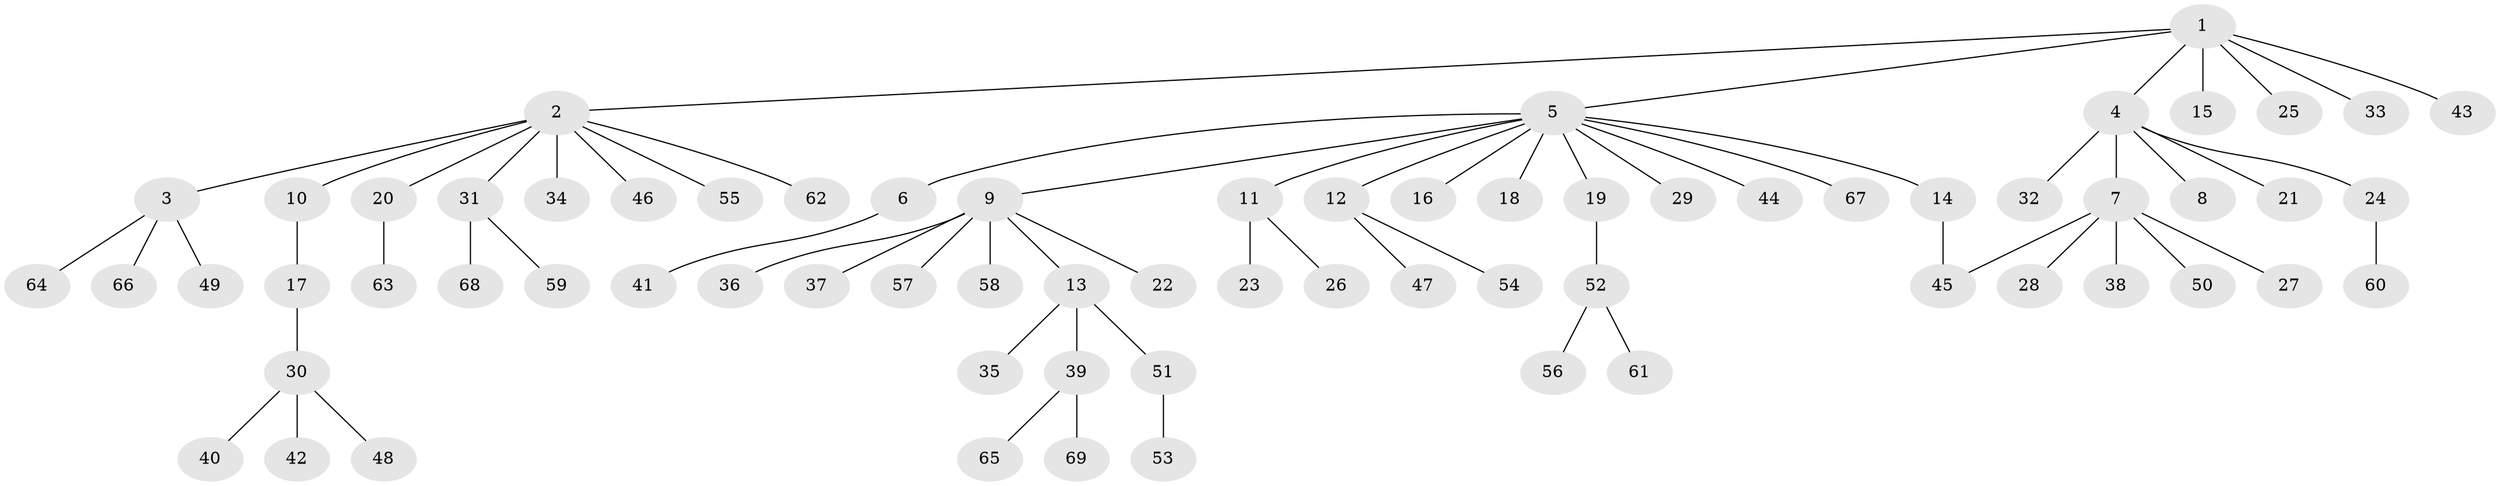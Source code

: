 // coarse degree distribution, {3: 0.19047619047619047, 4: 0.047619047619047616, 1: 0.5238095238095238, 7: 0.047619047619047616, 2: 0.19047619047619047}
// Generated by graph-tools (version 1.1) at 2025/50/03/04/25 22:50:13]
// undirected, 69 vertices, 69 edges
graph export_dot {
  node [color=gray90,style=filled];
  1;
  2;
  3;
  4;
  5;
  6;
  7;
  8;
  9;
  10;
  11;
  12;
  13;
  14;
  15;
  16;
  17;
  18;
  19;
  20;
  21;
  22;
  23;
  24;
  25;
  26;
  27;
  28;
  29;
  30;
  31;
  32;
  33;
  34;
  35;
  36;
  37;
  38;
  39;
  40;
  41;
  42;
  43;
  44;
  45;
  46;
  47;
  48;
  49;
  50;
  51;
  52;
  53;
  54;
  55;
  56;
  57;
  58;
  59;
  60;
  61;
  62;
  63;
  64;
  65;
  66;
  67;
  68;
  69;
  1 -- 2;
  1 -- 4;
  1 -- 5;
  1 -- 15;
  1 -- 25;
  1 -- 33;
  1 -- 43;
  2 -- 3;
  2 -- 10;
  2 -- 20;
  2 -- 31;
  2 -- 34;
  2 -- 46;
  2 -- 55;
  2 -- 62;
  3 -- 49;
  3 -- 64;
  3 -- 66;
  4 -- 7;
  4 -- 8;
  4 -- 21;
  4 -- 24;
  4 -- 32;
  5 -- 6;
  5 -- 9;
  5 -- 11;
  5 -- 12;
  5 -- 14;
  5 -- 16;
  5 -- 18;
  5 -- 19;
  5 -- 29;
  5 -- 44;
  5 -- 67;
  6 -- 41;
  7 -- 27;
  7 -- 28;
  7 -- 38;
  7 -- 45;
  7 -- 50;
  9 -- 13;
  9 -- 22;
  9 -- 36;
  9 -- 37;
  9 -- 57;
  9 -- 58;
  10 -- 17;
  11 -- 23;
  11 -- 26;
  12 -- 47;
  12 -- 54;
  13 -- 35;
  13 -- 39;
  13 -- 51;
  14 -- 45;
  17 -- 30;
  19 -- 52;
  20 -- 63;
  24 -- 60;
  30 -- 40;
  30 -- 42;
  30 -- 48;
  31 -- 59;
  31 -- 68;
  39 -- 65;
  39 -- 69;
  51 -- 53;
  52 -- 56;
  52 -- 61;
}
